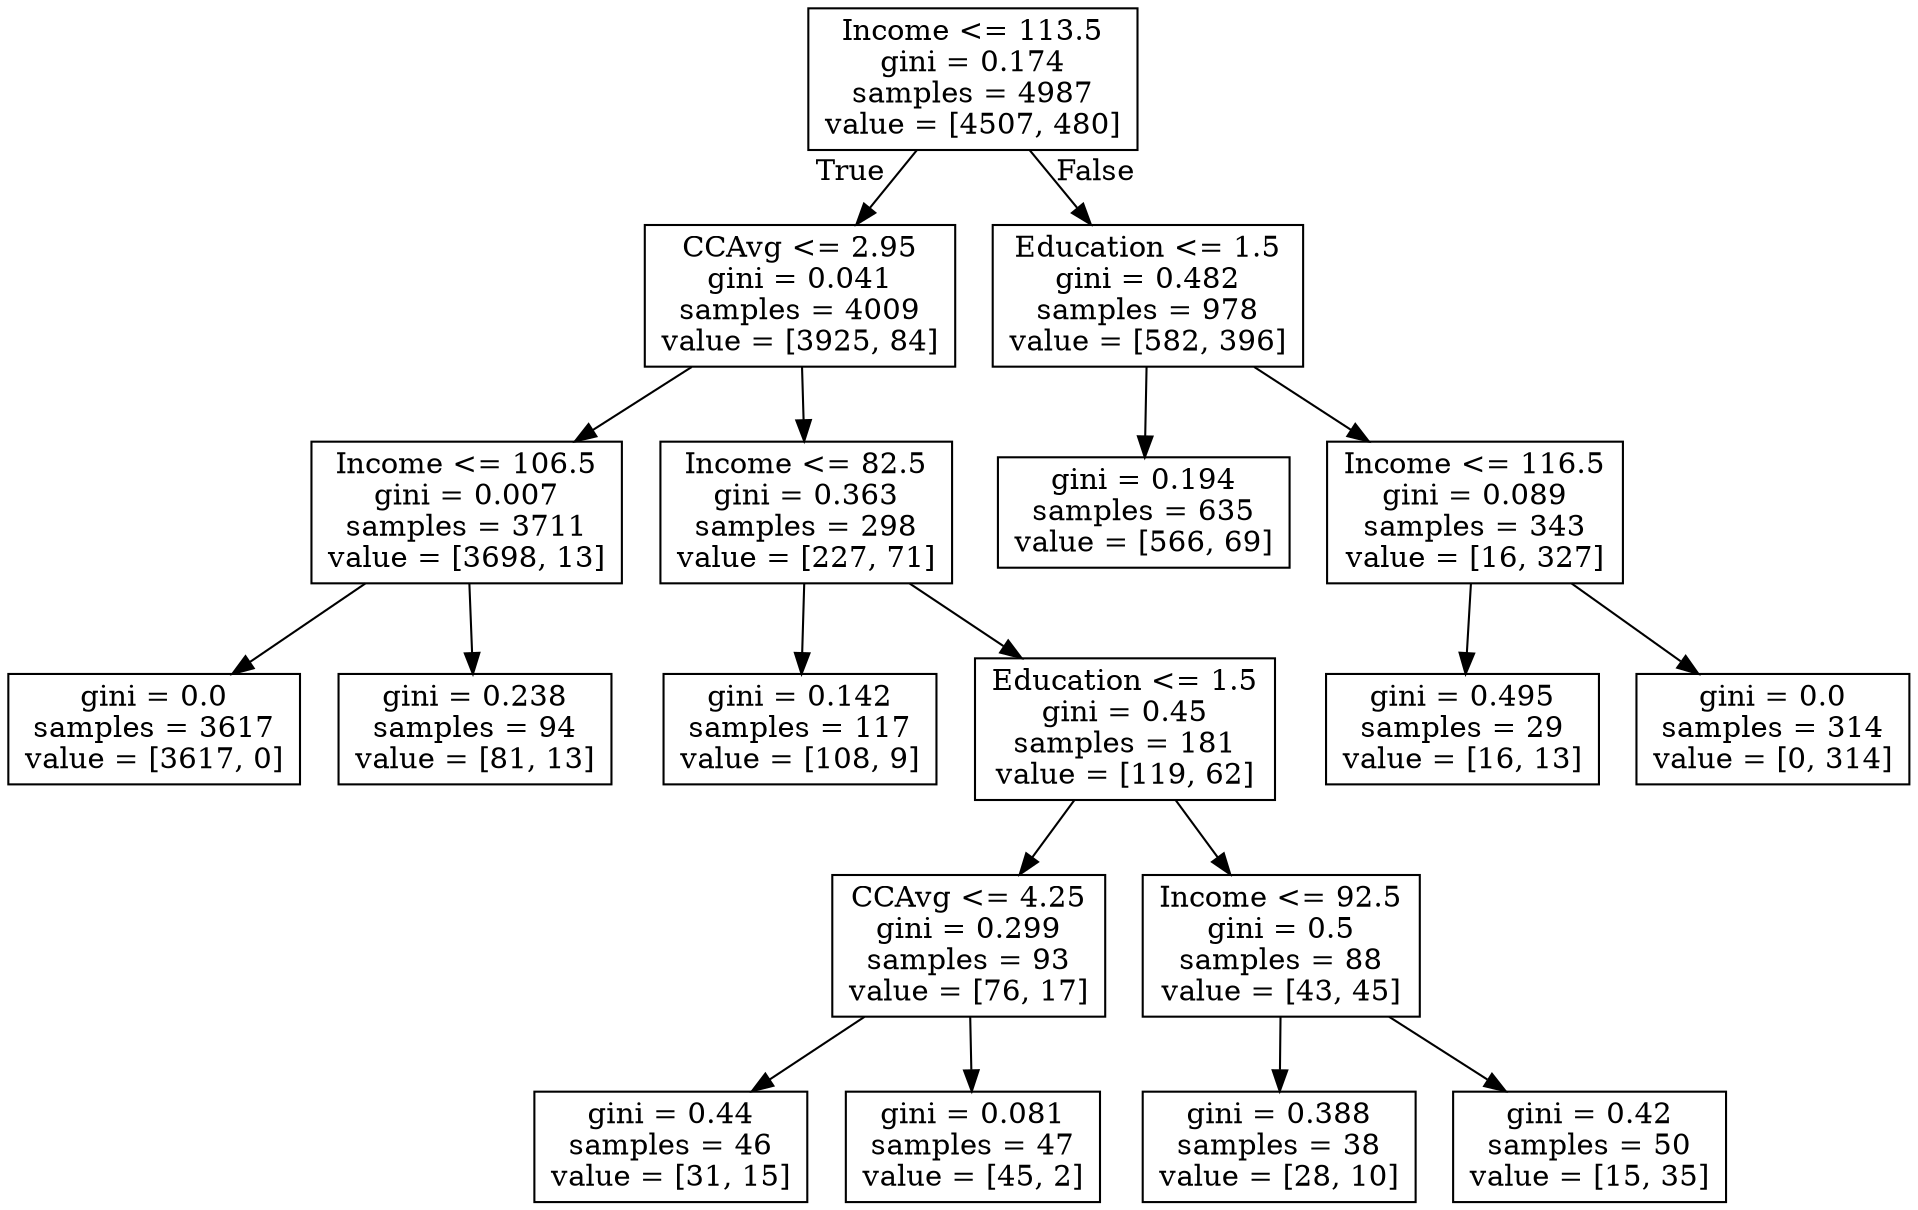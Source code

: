 digraph Tree {
node [shape=box] ;
0 [label="Income <= 113.5\ngini = 0.174\nsamples = 4987\nvalue = [4507, 480]"] ;
1 [label="CCAvg <= 2.95\ngini = 0.041\nsamples = 4009\nvalue = [3925, 84]"] ;
0 -> 1 [labeldistance=2.5, labelangle=45, headlabel="True"] ;
5 [label="Income <= 106.5\ngini = 0.007\nsamples = 3711\nvalue = [3698, 13]"] ;
1 -> 5 ;
17 [label="gini = 0.0\nsamples = 3617\nvalue = [3617, 0]"] ;
5 -> 17 ;
18 [label="gini = 0.238\nsamples = 94\nvalue = [81, 13]"] ;
5 -> 18 ;
6 [label="Income <= 82.5\ngini = 0.363\nsamples = 298\nvalue = [227, 71]"] ;
1 -> 6 ;
9 [label="gini = 0.142\nsamples = 117\nvalue = [108, 9]"] ;
6 -> 9 ;
10 [label="Education <= 1.5\ngini = 0.45\nsamples = 181\nvalue = [119, 62]"] ;
6 -> 10 ;
11 [label="CCAvg <= 4.25\ngini = 0.299\nsamples = 93\nvalue = [76, 17]"] ;
10 -> 11 ;
15 [label="gini = 0.44\nsamples = 46\nvalue = [31, 15]"] ;
11 -> 15 ;
16 [label="gini = 0.081\nsamples = 47\nvalue = [45, 2]"] ;
11 -> 16 ;
12 [label="Income <= 92.5\ngini = 0.5\nsamples = 88\nvalue = [43, 45]"] ;
10 -> 12 ;
13 [label="gini = 0.388\nsamples = 38\nvalue = [28, 10]"] ;
12 -> 13 ;
14 [label="gini = 0.42\nsamples = 50\nvalue = [15, 35]"] ;
12 -> 14 ;
2 [label="Education <= 1.5\ngini = 0.482\nsamples = 978\nvalue = [582, 396]"] ;
0 -> 2 [labeldistance=2.5, labelangle=-45, headlabel="False"] ;
3 [label="gini = 0.194\nsamples = 635\nvalue = [566, 69]"] ;
2 -> 3 ;
4 [label="Income <= 116.5\ngini = 0.089\nsamples = 343\nvalue = [16, 327]"] ;
2 -> 4 ;
7 [label="gini = 0.495\nsamples = 29\nvalue = [16, 13]"] ;
4 -> 7 ;
8 [label="gini = 0.0\nsamples = 314\nvalue = [0, 314]"] ;
4 -> 8 ;
}